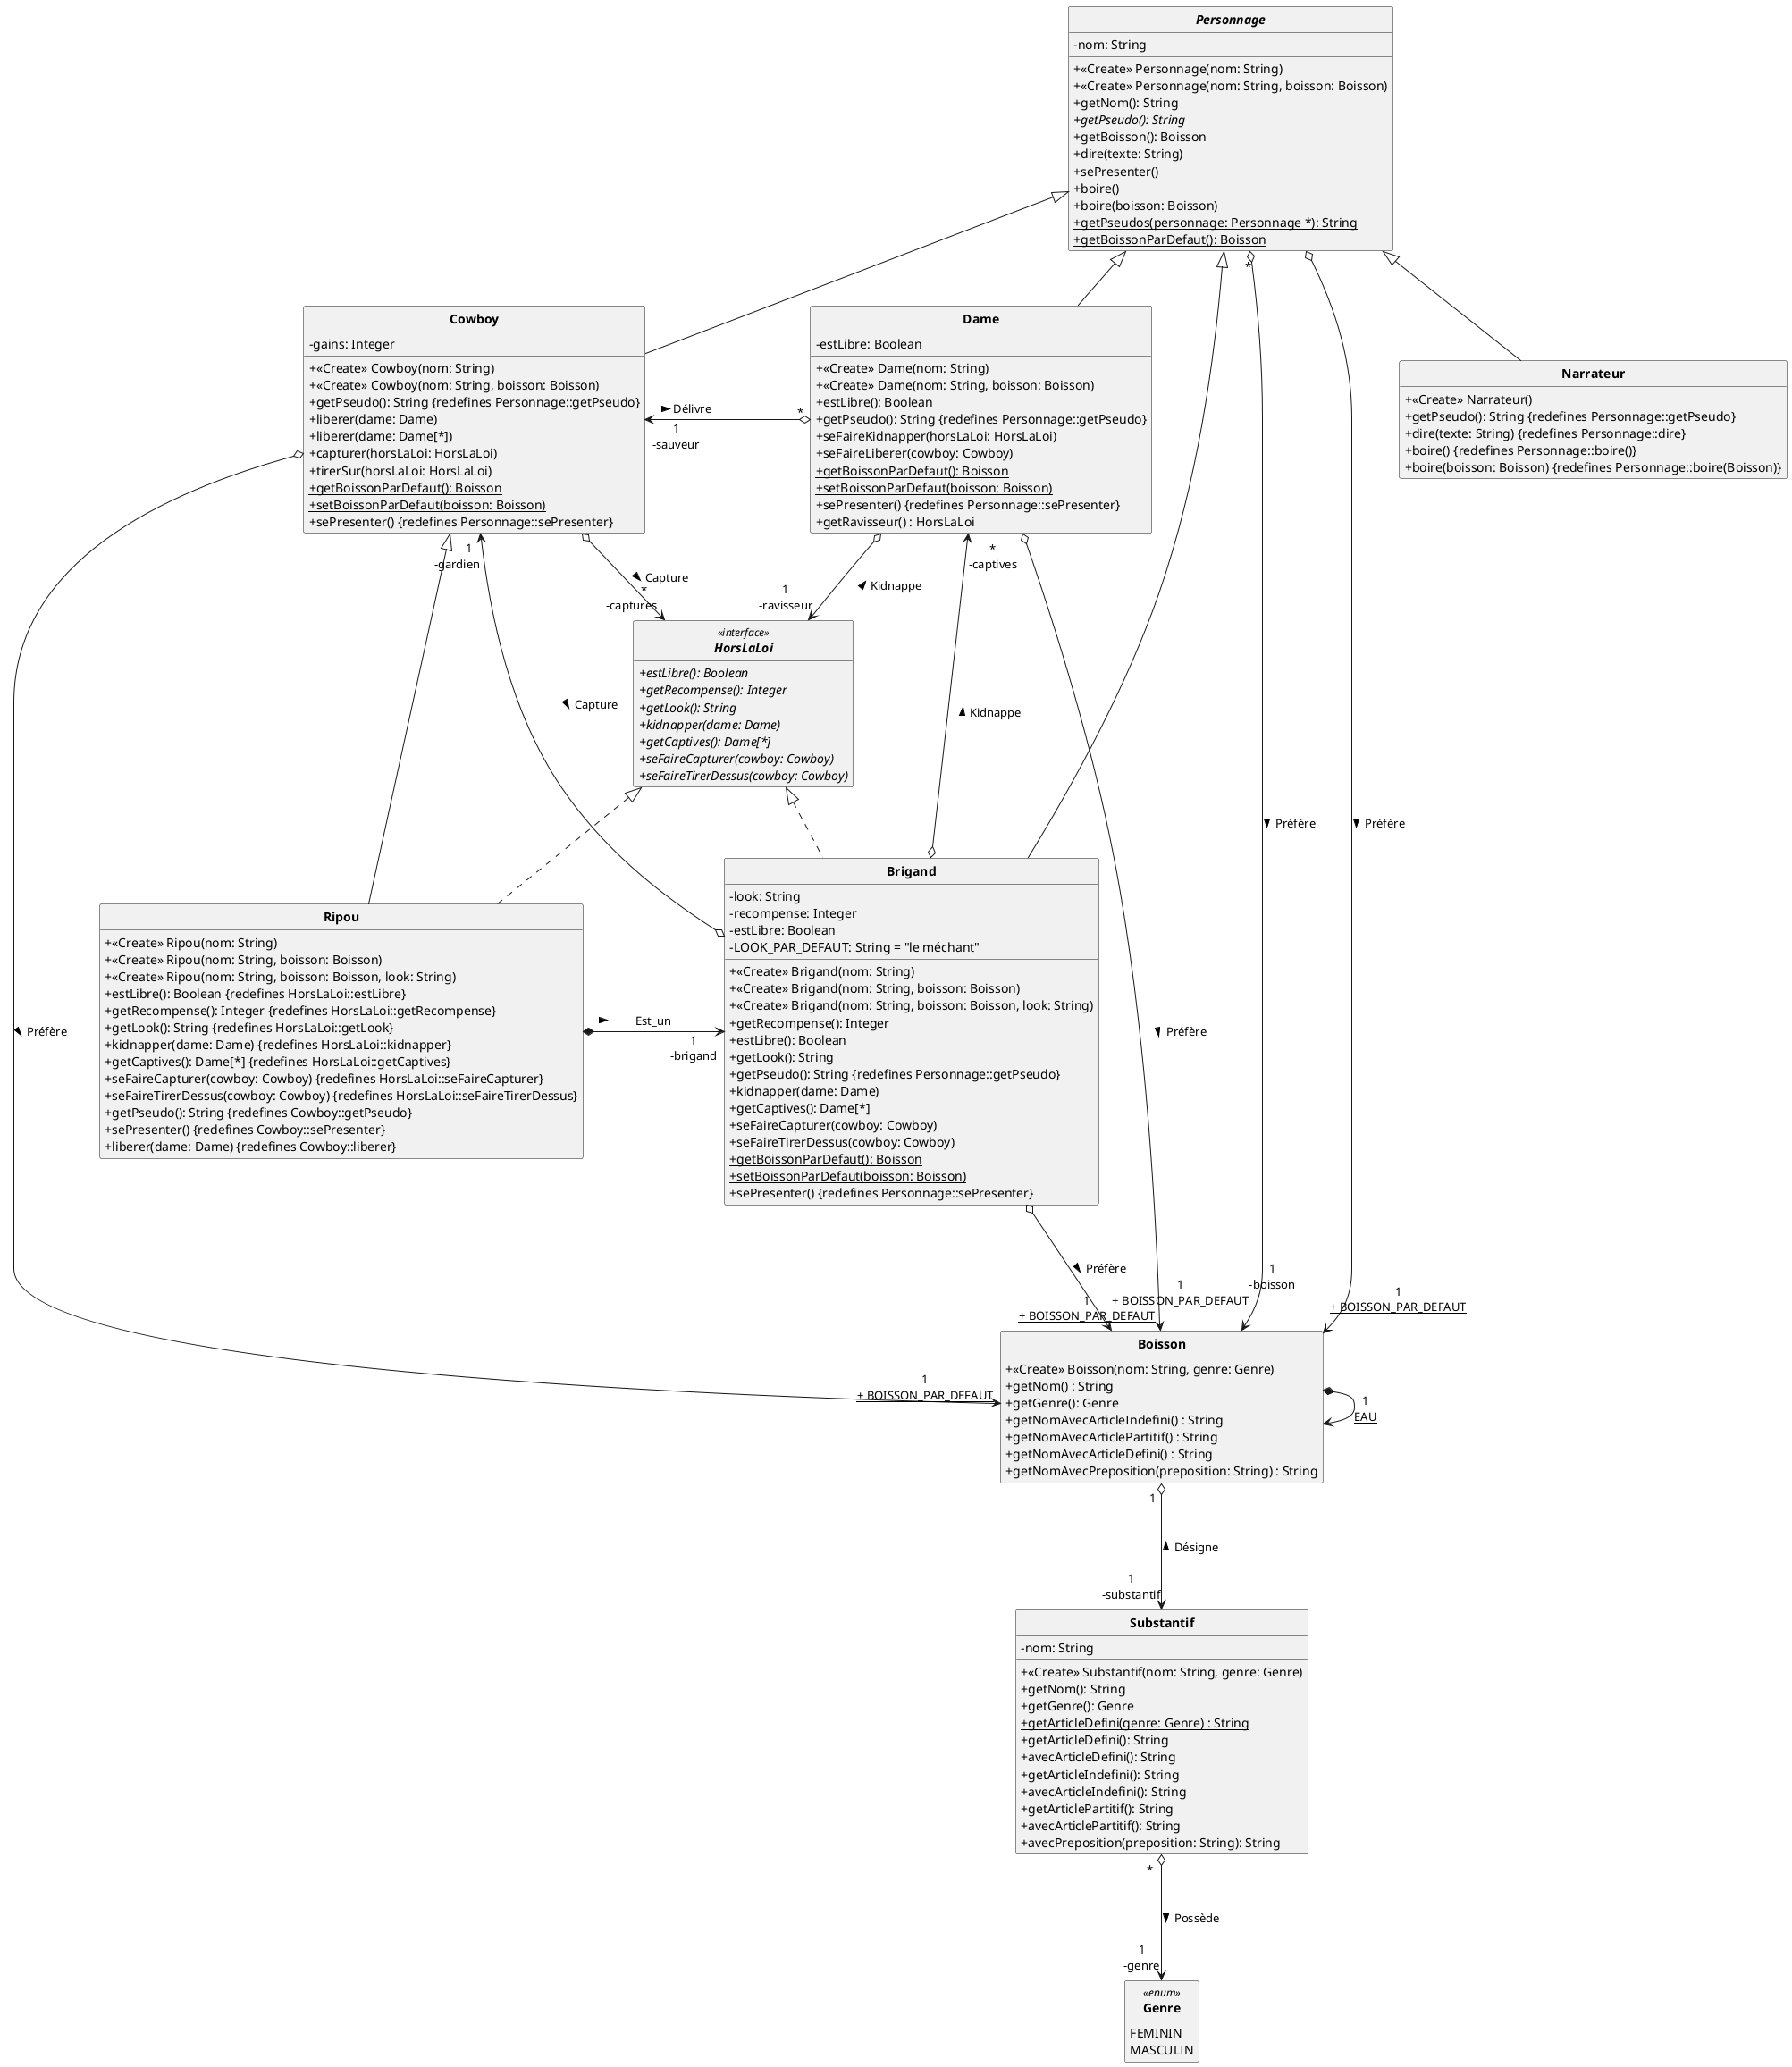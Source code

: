 @startuml
'https://plantuml.com/class-diagram
skinparam classAttributeIconSize 0
skinparam classFontStyle Bold
skinparam style strictuml
hide empty members

class Boisson
{
    + <<Create>> Boisson(nom: String, genre: Genre)
    + getNom() : String
    + getGenre(): Genre
    + getNomAvecArticleIndefini() : String
    + getNomAvecArticlePartitif() : String
    + getNomAvecArticleDefini() : String
    + getNomAvecPreposition(preposition: String) : String
}

class Substantif
{
    - nom: String
    + <<Create>> Substantif(nom: String, genre: Genre)
    + getNom(): String
    + getGenre(): Genre
    + getArticleDefini(genre: Genre) : String {static}
    + getArticleDefini(): String
    + avecArticleDefini(): String
    + getArticleIndefini(): String
    + avecArticleIndefini(): String
    + getArticlePartitif(): String
    + avecArticlePartitif(): String
    + avecPreposition(preposition: String): String
}

enum Genre <<enum>>
{
    FEMININ
    MASCULIN
}

Personnage "*" o---> "1\n-boisson\n\n" Boisson : Préfère >
Personnage o---> "1\n<u>+ BOISSON_PAR_DEFAUT</u>\n" Boisson : Préfère >

Boisson " 1  " o---> "1\n-substantif" Substantif : Désigne <
Substantif " *   " o---> "1\n-genre" Genre : Possède >

Cowboy o---> "1\n<u>+ BOISSON_PAR_DEFAUT</u>" Boisson : Préfère >
Dame o---> "1\n<u>+ BOISSON_PAR_DEFAUT</u>" Boisson : Préfère >
Brigand o---> "1\n<u>+ BOISSON_PAR_DEFAUT</u>\n" Boisson : Préfère >

Boisson *--> "\t1\n\t<u>EAU</u>" Boisson

abstract class Personnage
{
    - nom: String
    + <<Create>> Personnage(nom: String)
    + <<Create>> Personnage(nom: String, boisson: Boisson)
    + getNom(): String
    + {abstract} getPseudo(): String
    + getBoisson(): Boisson
    + dire(texte: String)
    + sePresenter()
    + boire()
    + boire(boisson: Boisson)
    + {static} getPseudos(personnage: Personnage *): String
    + {static} getBoissonParDefaut(): Boisson
}

class Dame extends Personnage
{
    - estLibre: Boolean
    + <<Create>> Dame(nom: String)
    + <<Create>> Dame(nom: String, boisson: Boisson)
    + estLibre(): Boolean
    + getPseudo(): String {redefines Personnage::getPseudo}
    + seFaireKidnapper(horsLaLoi: HorsLaLoi)
    + seFaireLiberer(cowboy: Cowboy)
    + {static} getBoissonParDefaut(): Boisson
    + {static} setBoissonParDefaut(boisson: Boisson)
    + sePresenter() {redefines Personnage::sePresenter}
    + getRavisseur() : HorsLaLoi
}

class Brigand extends Personnage implements HorsLaLoi
{
    - look: String
    - recompense: Integer
    - estLibre: Boolean
    + <<Create>> Brigand(nom: String)
    + <<Create>> Brigand(nom: String, boisson: Boisson)
    + <<Create>> Brigand(nom: String, boisson: Boisson, look: String)
    + getRecompense(): Integer
    + estLibre(): Boolean
    + getLook(): String
    + getPseudo(): String {redefines Personnage::getPseudo}
    + kidnapper(dame: Dame)
    + getCaptives(): Dame[*]
    + seFaireCapturer(cowboy: Cowboy)
    + seFaireTirerDessus(cowboy: Cowboy)
    + {static} getBoissonParDefaut(): Boisson
    + {static} setBoissonParDefaut(boisson: Boisson)
    - {static} LOOK_PAR_DEFAUT: String = "le méchant"
    + sePresenter() {redefines Personnage::sePresenter}
}

class Cowboy extends Personnage
{
    - gains: Integer
    + <<Create>> Cowboy(nom: String)
    + <<Create>> Cowboy(nom: String, boisson: Boisson)
    + getPseudo(): String {redefines Personnage::getPseudo}
    + liberer(dame: Dame)
    + liberer(dame: Dame[*])
    + capturer(horsLaLoi: HorsLaLoi)
    + tirerSur(horsLaLoi: HorsLaLoi)
    + {static} getBoissonParDefaut(): Boisson
    + {static} setBoissonParDefaut(boisson: Boisson)
    + sePresenter() {redefines Personnage::sePresenter}
}

class Narrateur extends Personnage
{
    + <<Create>> Narrateur()
    + getPseudo(): String {redefines Personnage::getPseudo}
    + dire(texte: String) {redefines Personnage::dire}
    + boire() {redefines Personnage::boire()}
    + boire(boisson: Boisson) {redefines Personnage::boire(Boisson)}
}

class Ripou extends Cowboy implements HorsLaLoi
{
    + <<Create>> Ripou(nom: String)
    + <<Create>> Ripou(nom: String, boisson: Boisson)
    + <<Create>> Ripou(nom: String, boisson: Boisson, look: String)
    + estLibre(): Boolean {redefines HorsLaLoi::estLibre}
    + getRecompense(): Integer {redefines HorsLaLoi::getRecompense}
    + getLook(): String {redefines HorsLaLoi::getLook}
    + kidnapper(dame: Dame) {redefines HorsLaLoi::kidnapper}
    + getCaptives(): Dame[*] {redefines HorsLaLoi::getCaptives}
    + seFaireCapturer(cowboy: Cowboy) {redefines HorsLaLoi::seFaireCapturer}
    + seFaireTirerDessus(cowboy: Cowboy) {redefines HorsLaLoi::seFaireTirerDessus}
    + getPseudo(): String {redefines Cowboy::getPseudo}
    + sePresenter() {redefines Cowboy::sePresenter}
    + liberer(dame: Dame) {redefines Cowboy::liberer}
}

interface HorsLaLoi <<interface>>
{
    + estLibre(): Boolean {abstract}
    + getRecompense(): Integer {abstract}
    + getLook(): String {abstract}
    + kidnapper(dame: Dame) {abstract}
    + getCaptives(): Dame[*] {abstract}
    + seFaireCapturer(cowboy: Cowboy) {abstract}
    + seFaireTirerDessus(cowboy: Cowboy) {abstract}
}

Cowboy "1\n-sauveur" <-o "*" Dame : Délivre\t\t\t\t >
Dame o--> "1\n-ravisseur" HorsLaLoi : \nKidnappe  <
Cowboy o--> "\t*\n-captures" HorsLaLoi : Capture >
Cowboy "\t1\n-gardien" <--o Brigand : Capture >
Dame "*\n-captives" <--o Brigand : \nKidnappe  <

Ripou *-> "1\n-brigand" Brigand : \tEst_un\t\t >


@enduml